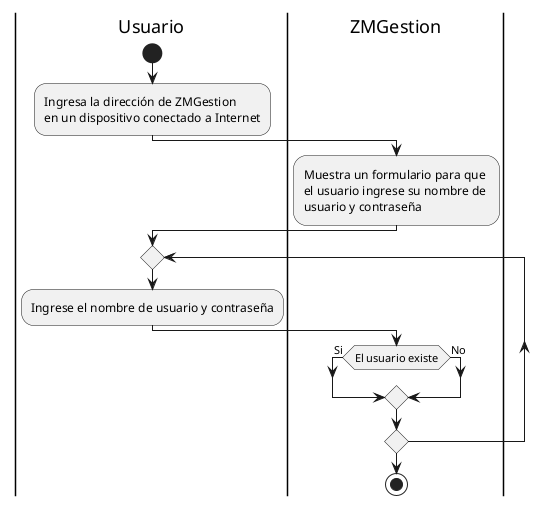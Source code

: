 @startuml iniciarSesion
|Usuario|
start
:Ingresa la dirección de ZMGestion 
en un dispositivo conectado a Internet;
|ZMGestion|
:Muestra un formulario para que
el usuario ingrese su nombre de 
usuario y contraseña ;



|Usuario|
    repeat
    :Ingrese el nombre de usuario y contraseña;
    |ZMGestion|
    if(El usuario existe) then (Si)
    else (No)
    endif
        repeat while ()
        
                

stop
@enduml